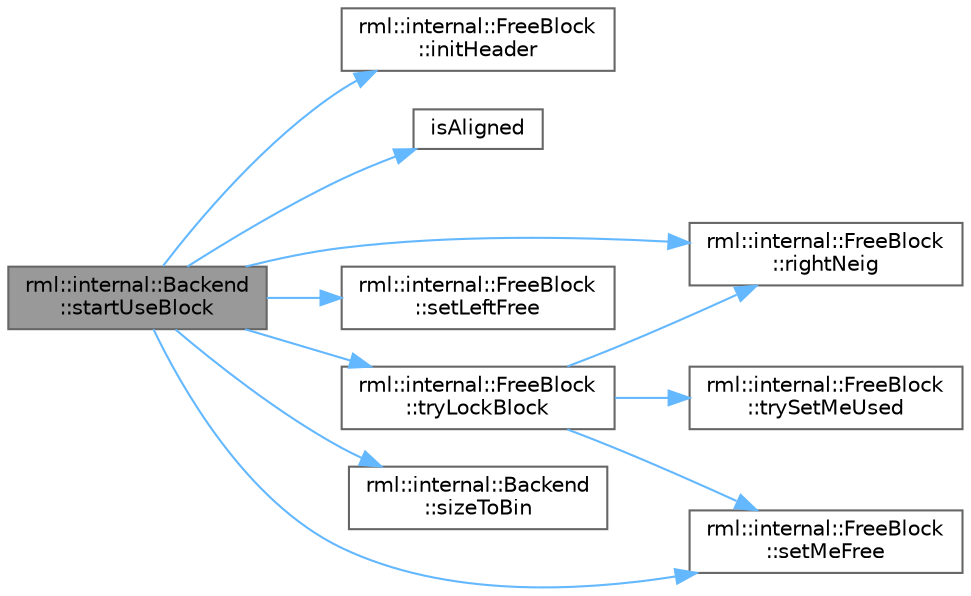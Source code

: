 digraph "rml::internal::Backend::startUseBlock"
{
 // LATEX_PDF_SIZE
  bgcolor="transparent";
  edge [fontname=Helvetica,fontsize=10,labelfontname=Helvetica,labelfontsize=10];
  node [fontname=Helvetica,fontsize=10,shape=box,height=0.2,width=0.4];
  rankdir="LR";
  Node1 [id="Node000001",label="rml::internal::Backend\l::startUseBlock",height=0.2,width=0.4,color="gray40", fillcolor="grey60", style="filled", fontcolor="black",tooltip=" "];
  Node1 -> Node2 [id="edge1_Node000001_Node000002",color="steelblue1",style="solid",tooltip=" "];
  Node2 [id="Node000002",label="rml::internal::FreeBlock\l::initHeader",height=0.2,width=0.4,color="grey40", fillcolor="white", style="filled",URL="$classrml_1_1internal_1_1_free_block.html#a777d30e3372942de87930981c943576f",tooltip=" "];
  Node1 -> Node3 [id="edge2_Node000001_Node000003",color="steelblue1",style="solid",tooltip=" "];
  Node3 [id="Node000003",label="isAligned",height=0.2,width=0.4,color="grey40", fillcolor="white", style="filled",URL="$_customize_8h.html#a717f2c2c0501922cd654a5ebf49b287e",tooltip=" "];
  Node1 -> Node4 [id="edge3_Node000001_Node000004",color="steelblue1",style="solid",tooltip=" "];
  Node4 [id="Node000004",label="rml::internal::FreeBlock\l::rightNeig",height=0.2,width=0.4,color="grey40", fillcolor="white", style="filled",URL="$classrml_1_1internal_1_1_free_block.html#aac4719caa91288e649a063c1e63943ea",tooltip=" "];
  Node1 -> Node5 [id="edge4_Node000001_Node000005",color="steelblue1",style="solid",tooltip=" "];
  Node5 [id="Node000005",label="rml::internal::FreeBlock\l::setLeftFree",height=0.2,width=0.4,color="grey40", fillcolor="white", style="filled",URL="$classrml_1_1internal_1_1_free_block.html#aec3adaa09c9a1ac4ee63ec09f919d0ce",tooltip=" "];
  Node1 -> Node6 [id="edge5_Node000001_Node000006",color="steelblue1",style="solid",tooltip=" "];
  Node6 [id="Node000006",label="rml::internal::FreeBlock\l::setMeFree",height=0.2,width=0.4,color="grey40", fillcolor="white", style="filled",URL="$classrml_1_1internal_1_1_free_block.html#a288e6db81f9d5882ddc9cec10aa38db2",tooltip=" "];
  Node1 -> Node7 [id="edge6_Node000001_Node000007",color="steelblue1",style="solid",tooltip=" "];
  Node7 [id="Node000007",label="rml::internal::Backend\l::sizeToBin",height=0.2,width=0.4,color="grey40", fillcolor="white", style="filled",URL="$classrml_1_1internal_1_1_backend.html#a88ffac989c26a384799d3e6fedffa17b",tooltip=" "];
  Node1 -> Node8 [id="edge7_Node000001_Node000008",color="steelblue1",style="solid",tooltip=" "];
  Node8 [id="Node000008",label="rml::internal::FreeBlock\l::tryLockBlock",height=0.2,width=0.4,color="grey40", fillcolor="white", style="filled",URL="$classrml_1_1internal_1_1_free_block.html#a8ca50d0f759fba59416e6932741b8670",tooltip=" "];
  Node8 -> Node4 [id="edge8_Node000008_Node000004",color="steelblue1",style="solid",tooltip=" "];
  Node8 -> Node6 [id="edge9_Node000008_Node000006",color="steelblue1",style="solid",tooltip=" "];
  Node8 -> Node9 [id="edge10_Node000008_Node000009",color="steelblue1",style="solid",tooltip=" "];
  Node9 [id="Node000009",label="rml::internal::FreeBlock\l::trySetMeUsed",height=0.2,width=0.4,color="grey40", fillcolor="white", style="filled",URL="$classrml_1_1internal_1_1_free_block.html#a98f8c45a82c2e5191fc54a0f55f85eb4",tooltip=" "];
}
